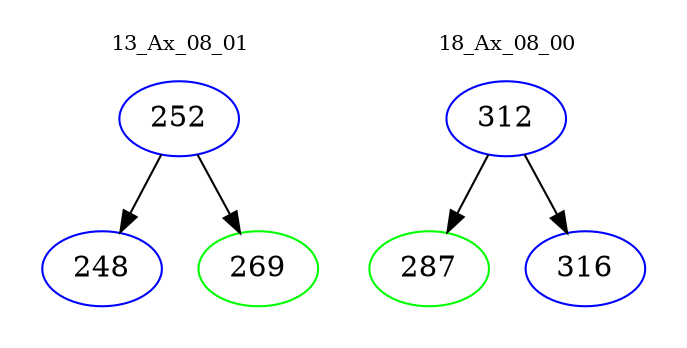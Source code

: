 digraph{
subgraph cluster_0 {
color = white
label = "13_Ax_08_01";
fontsize=10;
T0_252 [label="252", color="blue"]
T0_252 -> T0_248 [color="black"]
T0_248 [label="248", color="blue"]
T0_252 -> T0_269 [color="black"]
T0_269 [label="269", color="green"]
}
subgraph cluster_1 {
color = white
label = "18_Ax_08_00";
fontsize=10;
T1_312 [label="312", color="blue"]
T1_312 -> T1_287 [color="black"]
T1_287 [label="287", color="green"]
T1_312 -> T1_316 [color="black"]
T1_316 [label="316", color="blue"]
}
}
